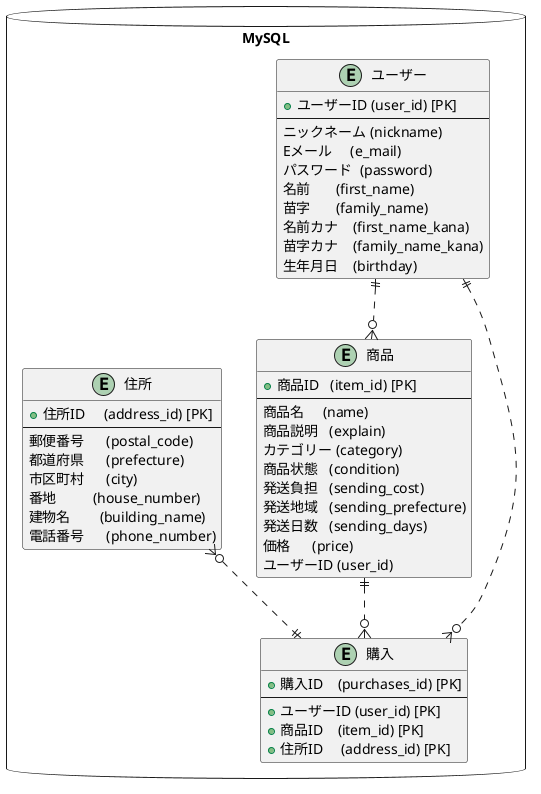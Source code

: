 @startuml EntityRelationship

package "MySQL" as target_system <<Database>> {

    ' ユーザーテーブル
    entity "ユーザー" as users {
        + ユーザーID (user_id) [PK]
        --
        ニックネーム (nickname)
        Eメール     (e_mail)
        パスワード  (password)
        名前       (first_name)
        苗字       (family_name)
        名前カナ    (first_name_kana)
        苗字カナ    (family_name_kana)
        生年月日    (birthday)
       }

    ' 商品テーブル
    entity "商品" as items {
        + 商品ID   (item_id) [PK]
        --
        商品名     (name)
        商品説明   (explain)
        カテゴリー (category)
        商品状態   (condition)
        発送負担   (sending_cost)
        発送地域   (sending_prefecture)
        発送日数   (sending_days)
        価格      (price)
        ユーザーID (user_id)
       }
    ' 住所テーブル
    entity "住所" as addresses {
        + 住所ID     (address_id) [PK]
        --
        郵便番号      (postal_code)
        都道府県      (prefecture)  
        市区町村      (city)        
        番地          (house_number)
        建物名        (building_name)
        電話番号      (phone_number)
       }

    ' 購入テーブル
    entity "購入" as purchases {
        + 購入ID    (purchases_id) [PK]
        --
        + ユーザーID (user_id) [PK]
        + 商品ID    (item_id) [PK]
        + 住所ID     (address_id) [PK]
    }

    users ||..o{ items
    users ||..o{ purchases
    items ||..o{ purchases
    addresses }o..|| purchases
}



@enduml



